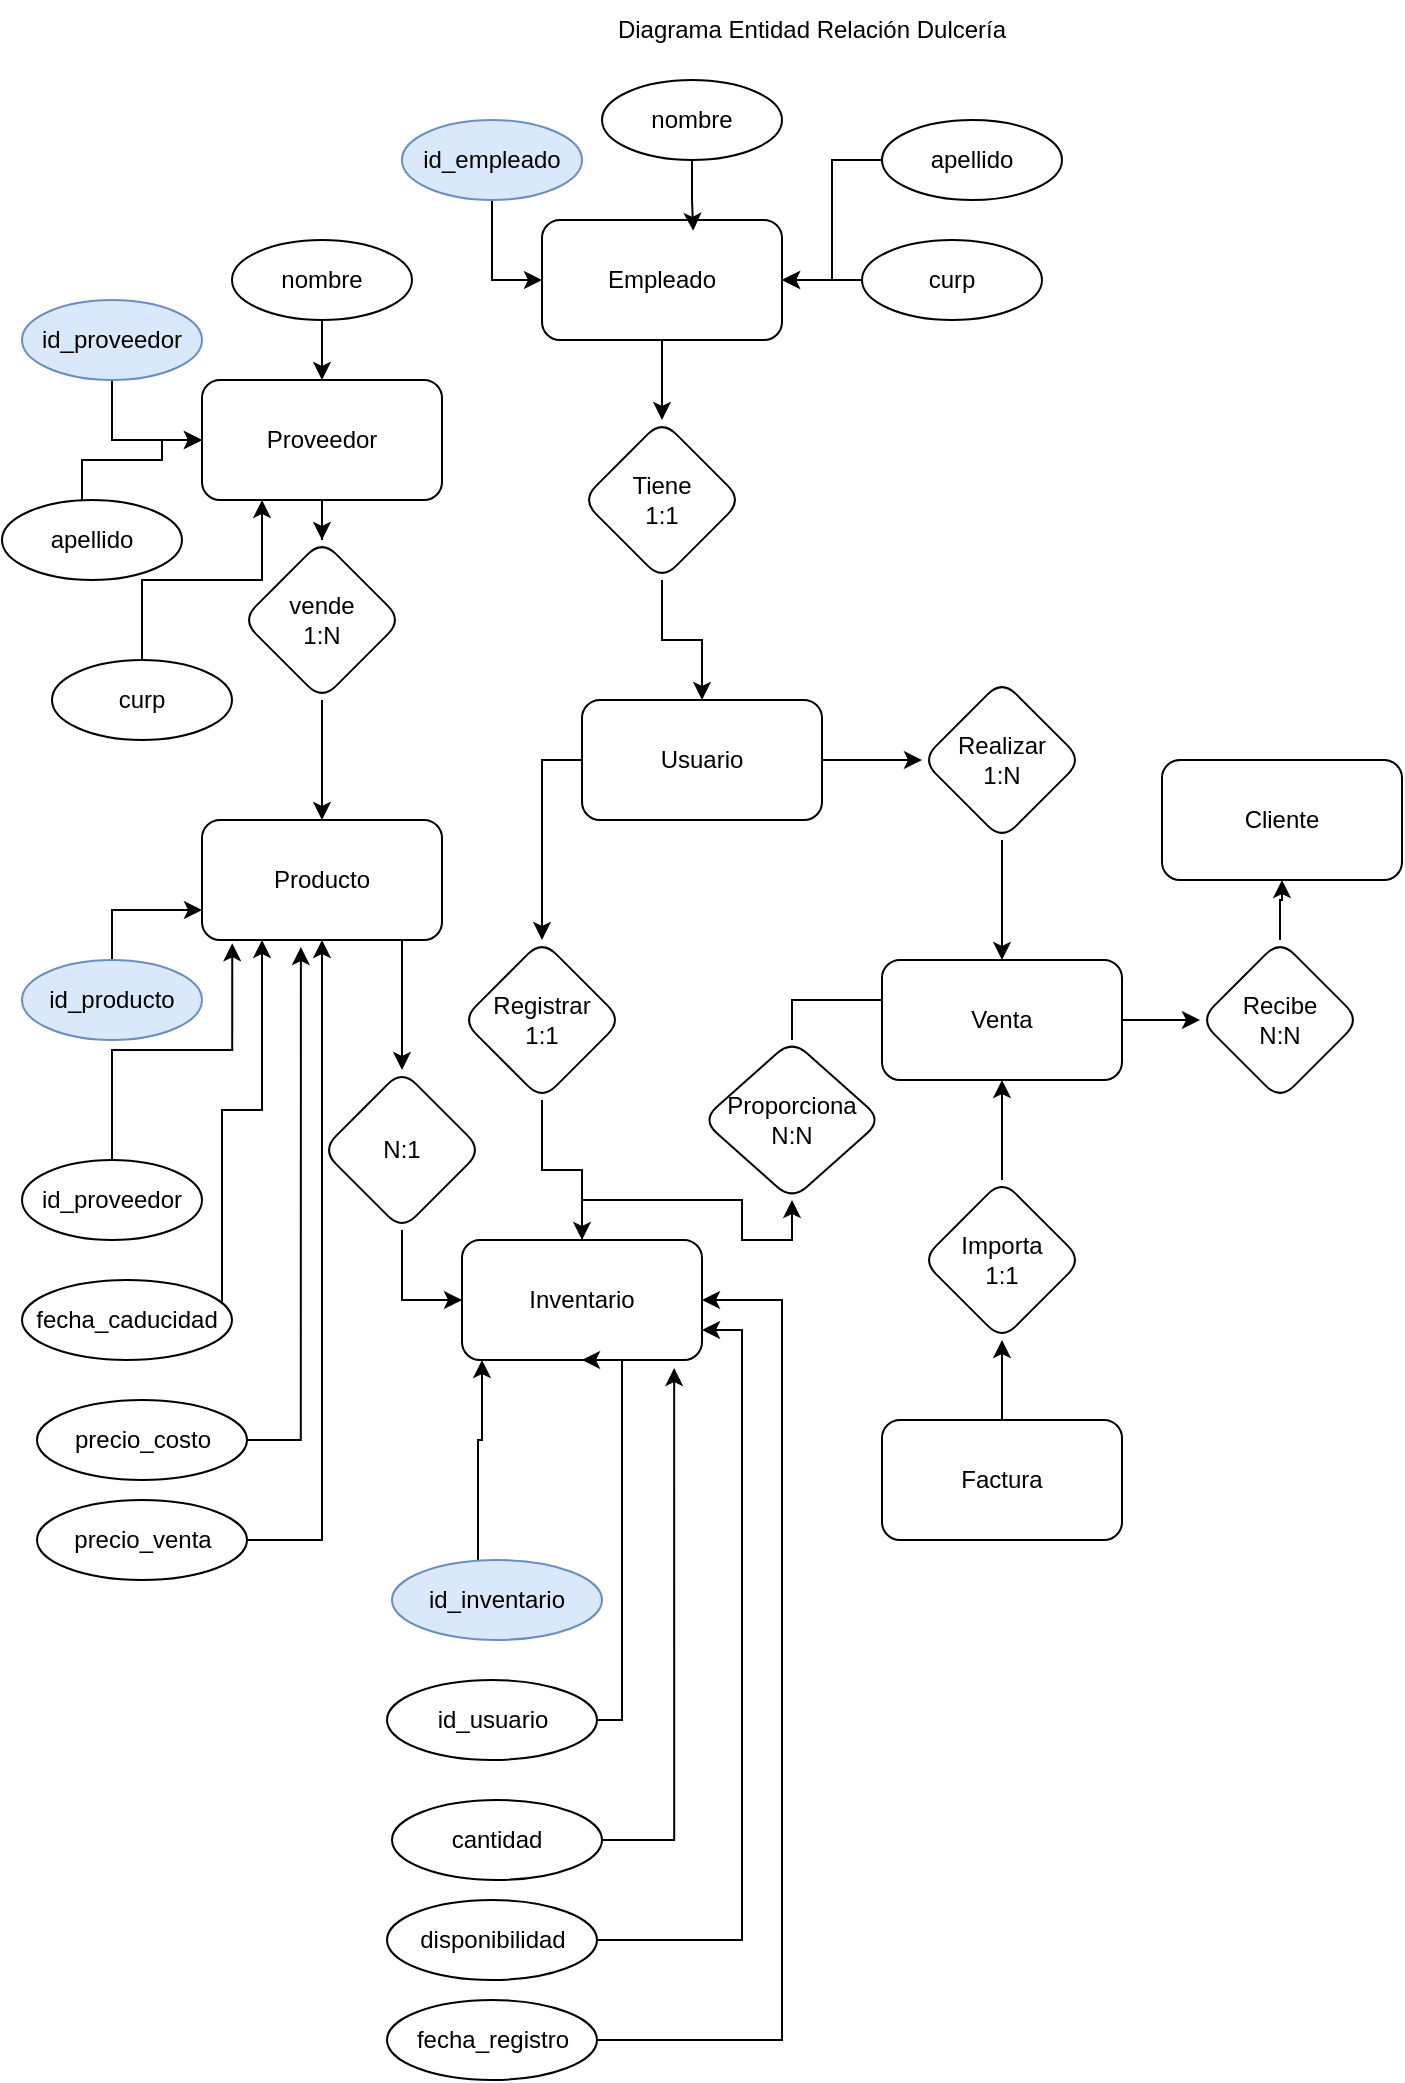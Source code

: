<mxfile version="28.2.4">
  <diagram name="Página-1" id="YRL-R1P661uPFz0FJ1Wq">
    <mxGraphModel dx="1123" dy="616" grid="1" gridSize="10" guides="1" tooltips="1" connect="1" arrows="1" fold="1" page="1" pageScale="1" pageWidth="827" pageHeight="1169" math="0" shadow="0">
      <root>
        <mxCell id="0" />
        <mxCell id="1" parent="0" />
        <mxCell id="enX2_YqvGUqd8-A0arO4-49" value="" style="edgeStyle=orthogonalEdgeStyle;rounded=0;orthogonalLoop=1;jettySize=auto;html=1;entryX=0;entryY=0.5;entryDx=0;entryDy=0;" parent="1" source="enX2_YqvGUqd8-A0arO4-51" target="enX2_YqvGUqd8-A0arO4-6" edge="1">
          <mxGeometry relative="1" as="geometry" />
        </mxCell>
        <mxCell id="enX2_YqvGUqd8-A0arO4-1" value="Inventario" style="rounded=1;whiteSpace=wrap;html=1;" parent="1" vertex="1">
          <mxGeometry x="230" y="630" width="120" height="60" as="geometry" />
        </mxCell>
        <mxCell id="enX2_YqvGUqd8-A0arO4-2" value="Cliente" style="rounded=1;whiteSpace=wrap;html=1;" parent="1" vertex="1">
          <mxGeometry x="580" y="390" width="120" height="60" as="geometry" />
        </mxCell>
        <mxCell id="enX2_YqvGUqd8-A0arO4-18" value="" style="edgeStyle=orthogonalEdgeStyle;rounded=0;orthogonalLoop=1;jettySize=auto;html=1;" parent="1" source="enX2_YqvGUqd8-A0arO4-3" target="enX2_YqvGUqd8-A0arO4-17" edge="1">
          <mxGeometry relative="1" as="geometry" />
        </mxCell>
        <mxCell id="enX2_YqvGUqd8-A0arO4-3" value="Proveedor" style="rounded=1;whiteSpace=wrap;html=1;" parent="1" vertex="1">
          <mxGeometry x="100" y="200" width="120" height="60" as="geometry" />
        </mxCell>
        <mxCell id="enX2_YqvGUqd8-A0arO4-21" value="" style="edgeStyle=orthogonalEdgeStyle;rounded=0;orthogonalLoop=1;jettySize=auto;html=1;" parent="1" source="enX2_YqvGUqd8-A0arO4-4" target="enX2_YqvGUqd8-A0arO4-20" edge="1">
          <mxGeometry relative="1" as="geometry" />
        </mxCell>
        <mxCell id="enX2_YqvGUqd8-A0arO4-4" value="Empleado&lt;span style=&quot;color: rgba(0, 0, 0, 0); font-family: monospace; font-size: 0px; text-align: start; text-wrap-mode: nowrap;&quot;&gt;%3CmxGraphModel%3E%3Croot%3E%3CmxCell%20id%3D%220%22%2F%3E%3CmxCell%20id%3D%221%22%20parent%3D%220%22%2F%3E%3CmxCell%20id%3D%222%22%20value%3D%22Proveedor%22%20style%3D%22rounded%3D1%3BwhiteSpace%3Dwrap%3Bhtml%3D1%3B%22%20vertex%3D%221%22%20parent%3D%221%22%3E%3CmxGeometry%20x%3D%22380%22%20y%3D%22120%22%20width%3D%22120%22%20height%3D%2260%22%20as%3D%22geometry%22%2F%3E%3C%2FmxCell%3E%3C%2Froot%3E%3C%2FmxGraphModel%3E&lt;/span&gt;" style="rounded=1;whiteSpace=wrap;html=1;" parent="1" vertex="1">
          <mxGeometry x="270" y="120" width="120" height="60" as="geometry" />
        </mxCell>
        <mxCell id="enX2_YqvGUqd8-A0arO4-27" style="edgeStyle=orthogonalEdgeStyle;rounded=0;orthogonalLoop=1;jettySize=auto;html=1;exitX=0;exitY=0.5;exitDx=0;exitDy=0;entryX=0.5;entryY=0;entryDx=0;entryDy=0;" parent="1" source="enX2_YqvGUqd8-A0arO4-5" target="enX2_YqvGUqd8-A0arO4-23" edge="1">
          <mxGeometry relative="1" as="geometry" />
        </mxCell>
        <mxCell id="enX2_YqvGUqd8-A0arO4-33" value="" style="edgeStyle=orthogonalEdgeStyle;rounded=0;orthogonalLoop=1;jettySize=auto;html=1;" parent="1" source="enX2_YqvGUqd8-A0arO4-5" target="enX2_YqvGUqd8-A0arO4-32" edge="1">
          <mxGeometry relative="1" as="geometry" />
        </mxCell>
        <mxCell id="enX2_YqvGUqd8-A0arO4-5" value="Usuario" style="rounded=1;whiteSpace=wrap;html=1;" parent="1" vertex="1">
          <mxGeometry x="290" y="360" width="120" height="60" as="geometry" />
        </mxCell>
        <mxCell id="enX2_YqvGUqd8-A0arO4-31" style="edgeStyle=orthogonalEdgeStyle;rounded=0;orthogonalLoop=1;jettySize=auto;html=1;entryX=0.5;entryY=1;entryDx=0;entryDy=0;" parent="1" source="enX2_YqvGUqd8-A0arO4-41" target="enX2_YqvGUqd8-A0arO4-2" edge="1">
          <mxGeometry relative="1" as="geometry" />
        </mxCell>
        <mxCell id="enX2_YqvGUqd8-A0arO4-42" value="" style="edgeStyle=orthogonalEdgeStyle;rounded=0;orthogonalLoop=1;jettySize=auto;html=1;" parent="1" source="enX2_YqvGUqd8-A0arO4-6" target="enX2_YqvGUqd8-A0arO4-41" edge="1">
          <mxGeometry relative="1" as="geometry" />
        </mxCell>
        <mxCell id="enX2_YqvGUqd8-A0arO4-6" value="Venta" style="rounded=1;whiteSpace=wrap;html=1;" parent="1" vertex="1">
          <mxGeometry x="440" y="490" width="120" height="60" as="geometry" />
        </mxCell>
        <mxCell id="enX2_YqvGUqd8-A0arO4-29" value="" style="edgeStyle=orthogonalEdgeStyle;rounded=0;orthogonalLoop=1;jettySize=auto;html=1;" parent="1" source="enX2_YqvGUqd8-A0arO4-7" target="enX2_YqvGUqd8-A0arO4-28" edge="1">
          <mxGeometry relative="1" as="geometry" />
        </mxCell>
        <mxCell id="enX2_YqvGUqd8-A0arO4-7" value="Factura" style="rounded=1;whiteSpace=wrap;html=1;" parent="1" vertex="1">
          <mxGeometry x="440" y="720" width="120" height="60" as="geometry" />
        </mxCell>
        <mxCell id="enX2_YqvGUqd8-A0arO4-14" value="" style="edgeStyle=orthogonalEdgeStyle;rounded=0;orthogonalLoop=1;jettySize=auto;html=1;" parent="1" source="enX2_YqvGUqd8-A0arO4-8" target="enX2_YqvGUqd8-A0arO4-13" edge="1">
          <mxGeometry relative="1" as="geometry">
            <Array as="points">
              <mxPoint x="200" y="490" />
              <mxPoint x="200" y="490" />
            </Array>
          </mxGeometry>
        </mxCell>
        <mxCell id="enX2_YqvGUqd8-A0arO4-8" value="Producto" style="rounded=1;whiteSpace=wrap;html=1;" parent="1" vertex="1">
          <mxGeometry x="100" y="420" width="120" height="60" as="geometry" />
        </mxCell>
        <mxCell id="enX2_YqvGUqd8-A0arO4-9" value="Diagrama Entidad Relación Dulcería" style="text;strokeColor=none;align=center;fillColor=none;html=1;verticalAlign=middle;whiteSpace=wrap;rounded=0;" parent="1" vertex="1">
          <mxGeometry x="220" y="10" width="370" height="30" as="geometry" />
        </mxCell>
        <mxCell id="enX2_YqvGUqd8-A0arO4-15" style="edgeStyle=orthogonalEdgeStyle;rounded=0;orthogonalLoop=1;jettySize=auto;html=1;entryX=0;entryY=0.5;entryDx=0;entryDy=0;" parent="1" source="enX2_YqvGUqd8-A0arO4-13" target="enX2_YqvGUqd8-A0arO4-1" edge="1">
          <mxGeometry relative="1" as="geometry" />
        </mxCell>
        <mxCell id="enX2_YqvGUqd8-A0arO4-13" value="N:1" style="rhombus;whiteSpace=wrap;html=1;rounded=1;" parent="1" vertex="1">
          <mxGeometry x="160" y="545" width="80" height="80" as="geometry" />
        </mxCell>
        <mxCell id="enX2_YqvGUqd8-A0arO4-19" style="edgeStyle=orthogonalEdgeStyle;rounded=0;orthogonalLoop=1;jettySize=auto;html=1;entryX=0.5;entryY=0;entryDx=0;entryDy=0;" parent="1" source="enX2_YqvGUqd8-A0arO4-17" target="enX2_YqvGUqd8-A0arO4-8" edge="1">
          <mxGeometry relative="1" as="geometry" />
        </mxCell>
        <mxCell id="enX2_YqvGUqd8-A0arO4-17" value="vende&lt;div&gt;1:N&lt;/div&gt;" style="rhombus;whiteSpace=wrap;html=1;rounded=1;" parent="1" vertex="1">
          <mxGeometry x="120" y="280" width="80" height="80" as="geometry" />
        </mxCell>
        <mxCell id="enX2_YqvGUqd8-A0arO4-22" style="edgeStyle=orthogonalEdgeStyle;rounded=0;orthogonalLoop=1;jettySize=auto;html=1;entryX=0.5;entryY=0;entryDx=0;entryDy=0;" parent="1" source="enX2_YqvGUqd8-A0arO4-20" target="enX2_YqvGUqd8-A0arO4-5" edge="1">
          <mxGeometry relative="1" as="geometry" />
        </mxCell>
        <mxCell id="enX2_YqvGUqd8-A0arO4-20" value="Tiene&lt;div&gt;1:1&lt;/div&gt;" style="rhombus;whiteSpace=wrap;html=1;rounded=1;" parent="1" vertex="1">
          <mxGeometry x="290" y="220" width="80" height="80" as="geometry" />
        </mxCell>
        <mxCell id="enX2_YqvGUqd8-A0arO4-26" style="edgeStyle=orthogonalEdgeStyle;rounded=0;orthogonalLoop=1;jettySize=auto;html=1;exitX=0.5;exitY=1;exitDx=0;exitDy=0;entryX=0.5;entryY=0;entryDx=0;entryDy=0;" parent="1" source="enX2_YqvGUqd8-A0arO4-23" target="enX2_YqvGUqd8-A0arO4-1" edge="1">
          <mxGeometry relative="1" as="geometry" />
        </mxCell>
        <mxCell id="enX2_YqvGUqd8-A0arO4-23" value="&lt;div&gt;Registrar&lt;/div&gt;1:1" style="rhombus;whiteSpace=wrap;html=1;rounded=1;" parent="1" vertex="1">
          <mxGeometry x="230" y="480" width="80" height="80" as="geometry" />
        </mxCell>
        <mxCell id="enX2_YqvGUqd8-A0arO4-30" style="edgeStyle=orthogonalEdgeStyle;rounded=0;orthogonalLoop=1;jettySize=auto;html=1;entryX=0.5;entryY=1;entryDx=0;entryDy=0;" parent="1" source="enX2_YqvGUqd8-A0arO4-28" target="enX2_YqvGUqd8-A0arO4-6" edge="1">
          <mxGeometry relative="1" as="geometry" />
        </mxCell>
        <mxCell id="enX2_YqvGUqd8-A0arO4-28" value="Importa&lt;div&gt;1:1&lt;/div&gt;" style="rhombus;whiteSpace=wrap;html=1;rounded=1;" parent="1" vertex="1">
          <mxGeometry x="460" y="600" width="80" height="80" as="geometry" />
        </mxCell>
        <mxCell id="enX2_YqvGUqd8-A0arO4-34" style="edgeStyle=orthogonalEdgeStyle;rounded=0;orthogonalLoop=1;jettySize=auto;html=1;entryX=0.5;entryY=0;entryDx=0;entryDy=0;" parent="1" source="enX2_YqvGUqd8-A0arO4-32" target="enX2_YqvGUqd8-A0arO4-6" edge="1">
          <mxGeometry relative="1" as="geometry" />
        </mxCell>
        <mxCell id="enX2_YqvGUqd8-A0arO4-32" value="&lt;div&gt;Realizar&lt;/div&gt;1:N" style="rhombus;whiteSpace=wrap;html=1;rounded=1;" parent="1" vertex="1">
          <mxGeometry x="460" y="350" width="80" height="80" as="geometry" />
        </mxCell>
        <mxCell id="enX2_YqvGUqd8-A0arO4-41" value="Recibe&lt;div&gt;N:N&lt;/div&gt;" style="rhombus;whiteSpace=wrap;html=1;rounded=1;" parent="1" vertex="1">
          <mxGeometry x="599" y="480" width="80" height="80" as="geometry" />
        </mxCell>
        <mxCell id="enX2_YqvGUqd8-A0arO4-52" value="" style="edgeStyle=orthogonalEdgeStyle;rounded=0;orthogonalLoop=1;jettySize=auto;html=1;entryX=0.5;entryY=1;entryDx=0;entryDy=0;" parent="1" source="enX2_YqvGUqd8-A0arO4-1" target="enX2_YqvGUqd8-A0arO4-51" edge="1">
          <mxGeometry relative="1" as="geometry">
            <mxPoint x="350" y="660" as="sourcePoint" />
            <mxPoint x="440" y="520" as="targetPoint" />
          </mxGeometry>
        </mxCell>
        <mxCell id="enX2_YqvGUqd8-A0arO4-51" value="&lt;div&gt;Proporciona&lt;/div&gt;N:N" style="rhombus;whiteSpace=wrap;html=1;rounded=1;" parent="1" vertex="1">
          <mxGeometry x="350" y="530" width="90" height="80" as="geometry" />
        </mxCell>
        <mxCell id="6OPiGLtKQRhlAA7yIBba-9" style="edgeStyle=orthogonalEdgeStyle;rounded=0;orthogonalLoop=1;jettySize=auto;html=1;entryX=0;entryY=0.5;entryDx=0;entryDy=0;" edge="1" parent="1" source="6OPiGLtKQRhlAA7yIBba-1" target="enX2_YqvGUqd8-A0arO4-4">
          <mxGeometry relative="1" as="geometry" />
        </mxCell>
        <mxCell id="6OPiGLtKQRhlAA7yIBba-1" value="id_empleado" style="ellipse;whiteSpace=wrap;html=1;fillColor=#dae8fc;strokeColor=#6c8ebf;" vertex="1" parent="1">
          <mxGeometry x="200" y="70" width="90" height="40" as="geometry" />
        </mxCell>
        <mxCell id="6OPiGLtKQRhlAA7yIBba-2" value="nombre" style="ellipse;whiteSpace=wrap;html=1;" vertex="1" parent="1">
          <mxGeometry x="300" y="50" width="90" height="40" as="geometry" />
        </mxCell>
        <mxCell id="6OPiGLtKQRhlAA7yIBba-7" style="edgeStyle=orthogonalEdgeStyle;rounded=0;orthogonalLoop=1;jettySize=auto;html=1;entryX=1;entryY=0.5;entryDx=0;entryDy=0;" edge="1" parent="1" source="6OPiGLtKQRhlAA7yIBba-3" target="enX2_YqvGUqd8-A0arO4-4">
          <mxGeometry relative="1" as="geometry" />
        </mxCell>
        <mxCell id="6OPiGLtKQRhlAA7yIBba-3" value="apellido" style="ellipse;whiteSpace=wrap;html=1;" vertex="1" parent="1">
          <mxGeometry x="440" y="70" width="90" height="40" as="geometry" />
        </mxCell>
        <mxCell id="6OPiGLtKQRhlAA7yIBba-6" style="edgeStyle=orthogonalEdgeStyle;rounded=0;orthogonalLoop=1;jettySize=auto;html=1;exitX=0;exitY=0.5;exitDx=0;exitDy=0;entryX=1;entryY=0.5;entryDx=0;entryDy=0;" edge="1" parent="1" source="6OPiGLtKQRhlAA7yIBba-4" target="enX2_YqvGUqd8-A0arO4-4">
          <mxGeometry relative="1" as="geometry" />
        </mxCell>
        <mxCell id="6OPiGLtKQRhlAA7yIBba-4" value="curp" style="ellipse;whiteSpace=wrap;html=1;" vertex="1" parent="1">
          <mxGeometry x="430" y="130" width="90" height="40" as="geometry" />
        </mxCell>
        <mxCell id="6OPiGLtKQRhlAA7yIBba-8" style="edgeStyle=orthogonalEdgeStyle;rounded=0;orthogonalLoop=1;jettySize=auto;html=1;entryX=0.63;entryY=0.09;entryDx=0;entryDy=0;entryPerimeter=0;" edge="1" parent="1" source="6OPiGLtKQRhlAA7yIBba-2" target="enX2_YqvGUqd8-A0arO4-4">
          <mxGeometry relative="1" as="geometry" />
        </mxCell>
        <mxCell id="6OPiGLtKQRhlAA7yIBba-17" style="edgeStyle=orthogonalEdgeStyle;rounded=0;orthogonalLoop=1;jettySize=auto;html=1;entryX=0;entryY=0.5;entryDx=0;entryDy=0;" edge="1" parent="1" source="6OPiGLtKQRhlAA7yIBba-10" target="enX2_YqvGUqd8-A0arO4-3">
          <mxGeometry relative="1" as="geometry" />
        </mxCell>
        <mxCell id="6OPiGLtKQRhlAA7yIBba-10" value="id_proveedor" style="ellipse;whiteSpace=wrap;html=1;fillColor=#dae8fc;strokeColor=#6c8ebf;" vertex="1" parent="1">
          <mxGeometry x="10" y="160" width="90" height="40" as="geometry" />
        </mxCell>
        <mxCell id="6OPiGLtKQRhlAA7yIBba-11" value="nombre" style="ellipse;whiteSpace=wrap;html=1;" vertex="1" parent="1">
          <mxGeometry x="115" y="130" width="90" height="40" as="geometry" />
        </mxCell>
        <mxCell id="6OPiGLtKQRhlAA7yIBba-12" style="edgeStyle=orthogonalEdgeStyle;rounded=0;orthogonalLoop=1;jettySize=auto;html=1;entryX=0.5;entryY=0;entryDx=0;entryDy=0;" edge="1" parent="1" source="6OPiGLtKQRhlAA7yIBba-11" target="enX2_YqvGUqd8-A0arO4-3">
          <mxGeometry relative="1" as="geometry">
            <mxPoint x="176" y="215" as="targetPoint" />
          </mxGeometry>
        </mxCell>
        <mxCell id="6OPiGLtKQRhlAA7yIBba-15" style="edgeStyle=orthogonalEdgeStyle;rounded=0;orthogonalLoop=1;jettySize=auto;html=1;entryX=0;entryY=0.5;entryDx=0;entryDy=0;" edge="1" parent="1" source="6OPiGLtKQRhlAA7yIBba-13" target="enX2_YqvGUqd8-A0arO4-3">
          <mxGeometry relative="1" as="geometry">
            <Array as="points">
              <mxPoint x="40" y="240" />
              <mxPoint x="80" y="240" />
              <mxPoint x="80" y="230" />
            </Array>
          </mxGeometry>
        </mxCell>
        <mxCell id="6OPiGLtKQRhlAA7yIBba-13" value="apellido" style="ellipse;whiteSpace=wrap;html=1;" vertex="1" parent="1">
          <mxGeometry y="260" width="90" height="40" as="geometry" />
        </mxCell>
        <mxCell id="6OPiGLtKQRhlAA7yIBba-16" style="edgeStyle=orthogonalEdgeStyle;rounded=0;orthogonalLoop=1;jettySize=auto;html=1;entryX=0.25;entryY=1;entryDx=0;entryDy=0;" edge="1" parent="1" source="6OPiGLtKQRhlAA7yIBba-14" target="enX2_YqvGUqd8-A0arO4-3">
          <mxGeometry relative="1" as="geometry" />
        </mxCell>
        <mxCell id="6OPiGLtKQRhlAA7yIBba-14" value="curp" style="ellipse;whiteSpace=wrap;html=1;" vertex="1" parent="1">
          <mxGeometry x="25" y="340" width="90" height="40" as="geometry" />
        </mxCell>
        <mxCell id="6OPiGLtKQRhlAA7yIBba-20" style="edgeStyle=orthogonalEdgeStyle;rounded=0;orthogonalLoop=1;jettySize=auto;html=1;entryX=0;entryY=0.75;entryDx=0;entryDy=0;" edge="1" parent="1" source="6OPiGLtKQRhlAA7yIBba-18" target="enX2_YqvGUqd8-A0arO4-8">
          <mxGeometry relative="1" as="geometry" />
        </mxCell>
        <mxCell id="6OPiGLtKQRhlAA7yIBba-18" value="id_producto" style="ellipse;whiteSpace=wrap;html=1;fillColor=#dae8fc;strokeColor=#6c8ebf;" vertex="1" parent="1">
          <mxGeometry x="10" y="490" width="90" height="40" as="geometry" />
        </mxCell>
        <mxCell id="6OPiGLtKQRhlAA7yIBba-21" value="id_proveedor" style="ellipse;whiteSpace=wrap;html=1;" vertex="1" parent="1">
          <mxGeometry x="10" y="590" width="90" height="40" as="geometry" />
        </mxCell>
        <mxCell id="6OPiGLtKQRhlAA7yIBba-22" style="edgeStyle=orthogonalEdgeStyle;rounded=0;orthogonalLoop=1;jettySize=auto;html=1;entryX=0.126;entryY=1.027;entryDx=0;entryDy=0;entryPerimeter=0;" edge="1" parent="1" source="6OPiGLtKQRhlAA7yIBba-21" target="enX2_YqvGUqd8-A0arO4-8">
          <mxGeometry relative="1" as="geometry" />
        </mxCell>
        <mxCell id="6OPiGLtKQRhlAA7yIBba-23" value="fecha_caducidad" style="ellipse;whiteSpace=wrap;html=1;" vertex="1" parent="1">
          <mxGeometry x="10" y="650" width="105" height="40" as="geometry" />
        </mxCell>
        <mxCell id="6OPiGLtKQRhlAA7yIBba-24" style="edgeStyle=orthogonalEdgeStyle;rounded=0;orthogonalLoop=1;jettySize=auto;html=1;entryX=0.25;entryY=1;entryDx=0;entryDy=0;" edge="1" parent="1" source="6OPiGLtKQRhlAA7yIBba-23" target="enX2_YqvGUqd8-A0arO4-8">
          <mxGeometry relative="1" as="geometry">
            <mxPoint x="130" y="542" as="targetPoint" />
            <Array as="points">
              <mxPoint x="110" y="565" />
              <mxPoint x="130" y="565" />
            </Array>
          </mxGeometry>
        </mxCell>
        <mxCell id="6OPiGLtKQRhlAA7yIBba-25" value="precio_costo" style="ellipse;whiteSpace=wrap;html=1;" vertex="1" parent="1">
          <mxGeometry x="17.5" y="710" width="105" height="40" as="geometry" />
        </mxCell>
        <mxCell id="6OPiGLtKQRhlAA7yIBba-26" style="edgeStyle=orthogonalEdgeStyle;rounded=0;orthogonalLoop=1;jettySize=auto;html=1;entryX=0.412;entryY=1.059;entryDx=0;entryDy=0;entryPerimeter=0;" edge="1" parent="1" source="6OPiGLtKQRhlAA7yIBba-25" target="enX2_YqvGUqd8-A0arO4-8">
          <mxGeometry relative="1" as="geometry">
            <Array as="points">
              <mxPoint x="149" y="730" />
            </Array>
          </mxGeometry>
        </mxCell>
        <mxCell id="6OPiGLtKQRhlAA7yIBba-28" style="edgeStyle=orthogonalEdgeStyle;rounded=0;orthogonalLoop=1;jettySize=auto;html=1;entryX=0.5;entryY=1;entryDx=0;entryDy=0;" edge="1" parent="1" source="6OPiGLtKQRhlAA7yIBba-27" target="enX2_YqvGUqd8-A0arO4-8">
          <mxGeometry relative="1" as="geometry">
            <Array as="points">
              <mxPoint x="160" y="780" />
            </Array>
          </mxGeometry>
        </mxCell>
        <mxCell id="6OPiGLtKQRhlAA7yIBba-27" value="precio_venta" style="ellipse;whiteSpace=wrap;html=1;" vertex="1" parent="1">
          <mxGeometry x="17.5" y="760" width="105" height="40" as="geometry" />
        </mxCell>
        <mxCell id="6OPiGLtKQRhlAA7yIBba-30" style="edgeStyle=orthogonalEdgeStyle;rounded=0;orthogonalLoop=1;jettySize=auto;html=1;" edge="1" parent="1" source="6OPiGLtKQRhlAA7yIBba-29" target="enX2_YqvGUqd8-A0arO4-1">
          <mxGeometry relative="1" as="geometry">
            <Array as="points">
              <mxPoint x="238" y="730" />
              <mxPoint x="240" y="730" />
            </Array>
          </mxGeometry>
        </mxCell>
        <mxCell id="6OPiGLtKQRhlAA7yIBba-29" value="id_inventario" style="ellipse;whiteSpace=wrap;html=1;fillColor=#dae8fc;strokeColor=#6c8ebf;" vertex="1" parent="1">
          <mxGeometry x="195" y="790" width="105" height="40" as="geometry" />
        </mxCell>
        <mxCell id="6OPiGLtKQRhlAA7yIBba-32" style="edgeStyle=orthogonalEdgeStyle;rounded=0;orthogonalLoop=1;jettySize=auto;html=1;entryX=0.5;entryY=1;entryDx=0;entryDy=0;" edge="1" parent="1" source="6OPiGLtKQRhlAA7yIBba-31" target="enX2_YqvGUqd8-A0arO4-1">
          <mxGeometry relative="1" as="geometry">
            <Array as="points">
              <mxPoint x="310" y="870" />
              <mxPoint x="310" y="690" />
            </Array>
          </mxGeometry>
        </mxCell>
        <mxCell id="6OPiGLtKQRhlAA7yIBba-31" value="id_usuario" style="ellipse;whiteSpace=wrap;html=1;" vertex="1" parent="1">
          <mxGeometry x="192.5" y="850" width="105" height="40" as="geometry" />
        </mxCell>
        <mxCell id="6OPiGLtKQRhlAA7yIBba-33" value="cantidad" style="ellipse;whiteSpace=wrap;html=1;" vertex="1" parent="1">
          <mxGeometry x="195" y="910" width="105" height="40" as="geometry" />
        </mxCell>
        <mxCell id="6OPiGLtKQRhlAA7yIBba-34" style="edgeStyle=orthogonalEdgeStyle;rounded=0;orthogonalLoop=1;jettySize=auto;html=1;entryX=0.884;entryY=1.067;entryDx=0;entryDy=0;entryPerimeter=0;" edge="1" parent="1" source="6OPiGLtKQRhlAA7yIBba-33" target="enX2_YqvGUqd8-A0arO4-1">
          <mxGeometry relative="1" as="geometry">
            <Array as="points">
              <mxPoint x="336" y="930" />
            </Array>
          </mxGeometry>
        </mxCell>
        <mxCell id="6OPiGLtKQRhlAA7yIBba-36" style="edgeStyle=orthogonalEdgeStyle;rounded=0;orthogonalLoop=1;jettySize=auto;html=1;entryX=1;entryY=0.75;entryDx=0;entryDy=0;" edge="1" parent="1" source="6OPiGLtKQRhlAA7yIBba-35" target="enX2_YqvGUqd8-A0arO4-1">
          <mxGeometry relative="1" as="geometry">
            <Array as="points">
              <mxPoint x="370" y="980" />
              <mxPoint x="370" y="675" />
            </Array>
          </mxGeometry>
        </mxCell>
        <mxCell id="6OPiGLtKQRhlAA7yIBba-35" value="disponibilidad" style="ellipse;whiteSpace=wrap;html=1;" vertex="1" parent="1">
          <mxGeometry x="192.5" y="960" width="105" height="40" as="geometry" />
        </mxCell>
        <mxCell id="6OPiGLtKQRhlAA7yIBba-38" style="edgeStyle=orthogonalEdgeStyle;rounded=0;orthogonalLoop=1;jettySize=auto;html=1;entryX=1;entryY=0.5;entryDx=0;entryDy=0;" edge="1" parent="1" source="6OPiGLtKQRhlAA7yIBba-37" target="enX2_YqvGUqd8-A0arO4-1">
          <mxGeometry relative="1" as="geometry">
            <Array as="points">
              <mxPoint x="390" y="1030" />
              <mxPoint x="390" y="660" />
            </Array>
          </mxGeometry>
        </mxCell>
        <mxCell id="6OPiGLtKQRhlAA7yIBba-37" value="fecha_registro" style="ellipse;whiteSpace=wrap;html=1;" vertex="1" parent="1">
          <mxGeometry x="192.5" y="1010" width="105" height="40" as="geometry" />
        </mxCell>
      </root>
    </mxGraphModel>
  </diagram>
</mxfile>
